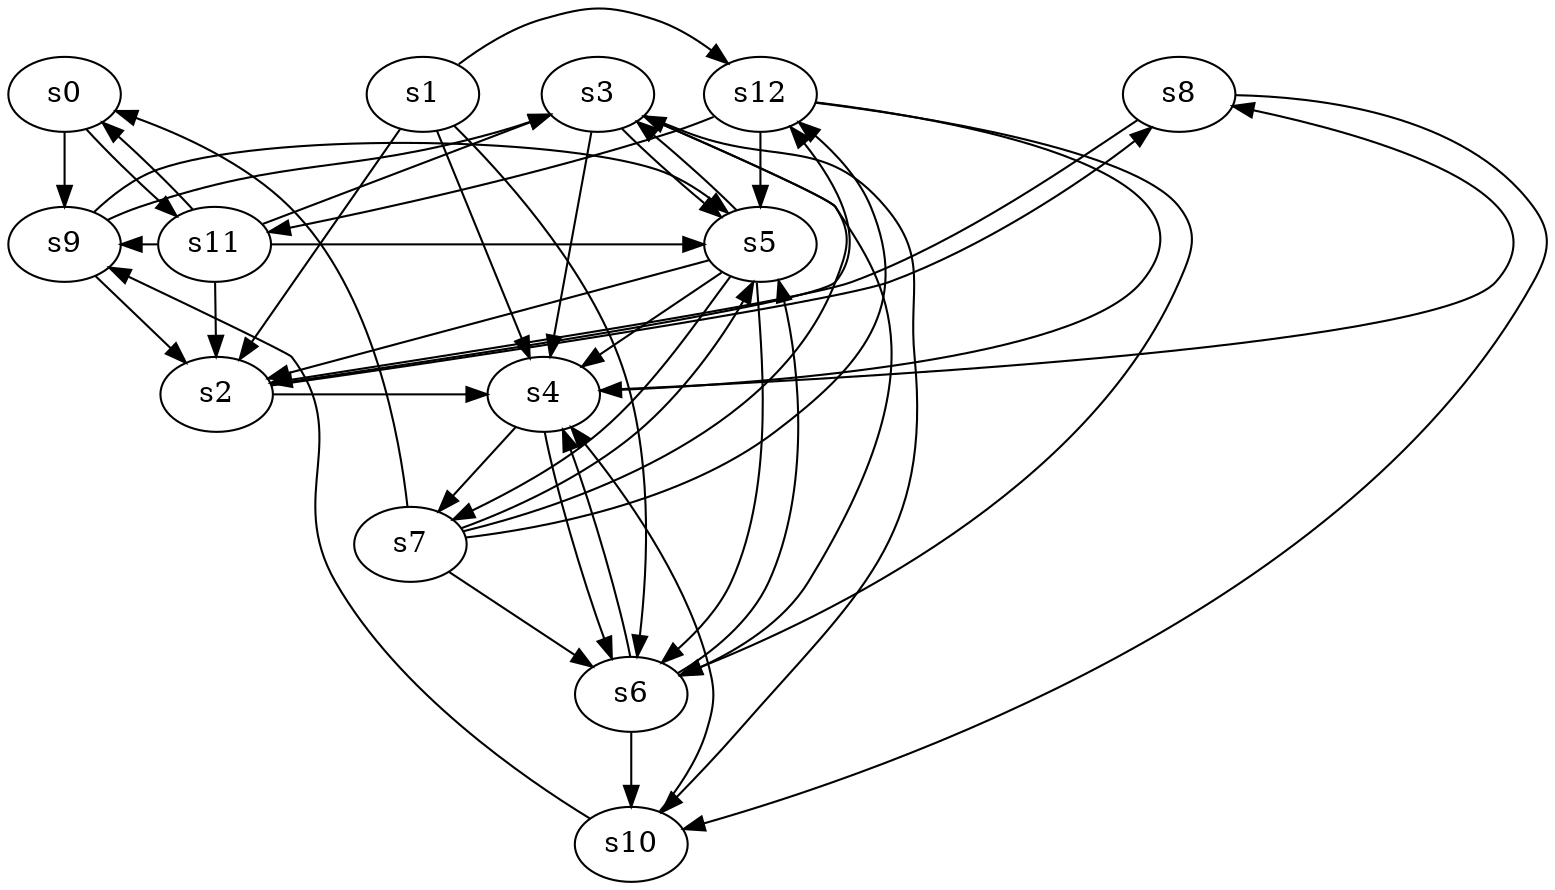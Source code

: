 digraph game_0923_complex_13 {
    s0 [name="s0", player=0, target=1];
    s1 [name="s1", player=0];
    s2 [name="s2", player=0];
    s3 [name="s3", player=1];
    s4 [name="s4", player=0];
    s5 [name="s5", player=0];
    s6 [name="s6", player=0];
    s7 [name="s7", player=0, target=1];
    s8 [name="s8", player=0];
    s9 [name="s9", player=1];
    s10 [name="s10", player=1];
    s11 [name="s11", player=0];
    s12 [name="s12", player=1];

    s0 -> s9;
    s0 -> s11 [constraint="time % 4 == 0 && time % 5 == 1"];
    s1 -> s2 [constraint="time == 0 || time == 1 || time == 5 || time == 7 || time == 10"];
    s1 -> s4 [constraint="time == 9"];
    s1 -> s6 [constraint="time % 5 == 0 || time % 2 == 1"];
    s1 -> s12 [constraint="time % 4 == 0 && time % 4 == 1"];
    s2 -> s4 [constraint="time % 2 == 1 || time % 4 == 1"];
    s2 -> s8 [constraint="time % 6 == 0"];
    s2 -> s12 [constraint="time % 2 == 1"];
    s3 -> s4 [constraint="time == 2 || time == 6 || time == 12 || time == 14 || time == 15"];
    s3 -> s5 [constraint="time % 2 == 1 && time % 4 == 3"];
    s3 -> s6 [constraint="!(time % 3 == 1)"];
    s3 -> s10 [constraint="time == 8 || time == 11 || time == 12 || time == 19"];
    s4 -> s6;
    s4 -> s7;
    s4 -> s8 [constraint="time % 2 == 0 || time % 4 == 0"];
    s5 -> s2;
    s5 -> s3 [constraint="time % 2 == 1 && time % 4 == 0"];
    s5 -> s4;
    s5 -> s6;
    s5 -> s7 [constraint="time % 4 == 3 && time % 4 == 2"];
    s6 -> s4 [constraint="time % 2 == 0 || time % 4 == 3"];
    s6 -> s5 [constraint="time % 5 == 4"];
    s6 -> s10;
    s7 -> s0 [constraint="time % 4 == 3 && time % 3 == 2"];
    s7 -> s3 [constraint="time % 8 == 3"];
    s7 -> s5 [constraint="time % 2 == 0 && time % 4 == 0"];
    s7 -> s6;
    s7 -> s12 [constraint="time % 3 == 0 && time % 3 == 1"];
    s8 -> s2 [constraint="!(time % 5 == 0)"];
    s8 -> s10 [constraint="time % 8 == 0"];
    s9 -> s2 [constraint="time == 3"];
    s9 -> s3 [constraint="time % 3 == 0 || time % 4 == 1"];
    s9 -> s5 [constraint="time == 0 || time == 4 || time == 14 || time == 16"];
    s10 -> s4 [constraint="time % 3 == 2 && time % 3 == 2"];
    s10 -> s9 [constraint="time % 4 == 0 && time % 3 == 1"];
    s11 -> s0 [constraint="time % 2 == 1 || time % 2 == 0"];
    s11 -> s2;
    s11 -> s3 [constraint="!(time % 2 == 0)"];
    s11 -> s5 [constraint="!(time % 6 == 1)"];
    s11 -> s9 [constraint="time % 2 == 1 && time % 5 == 1"];
    s12 -> s4 [constraint="time % 4 == 0 && time % 3 == 1"];
    s12 -> s5;
    s12 -> s6;
    s12 -> s11;
}
